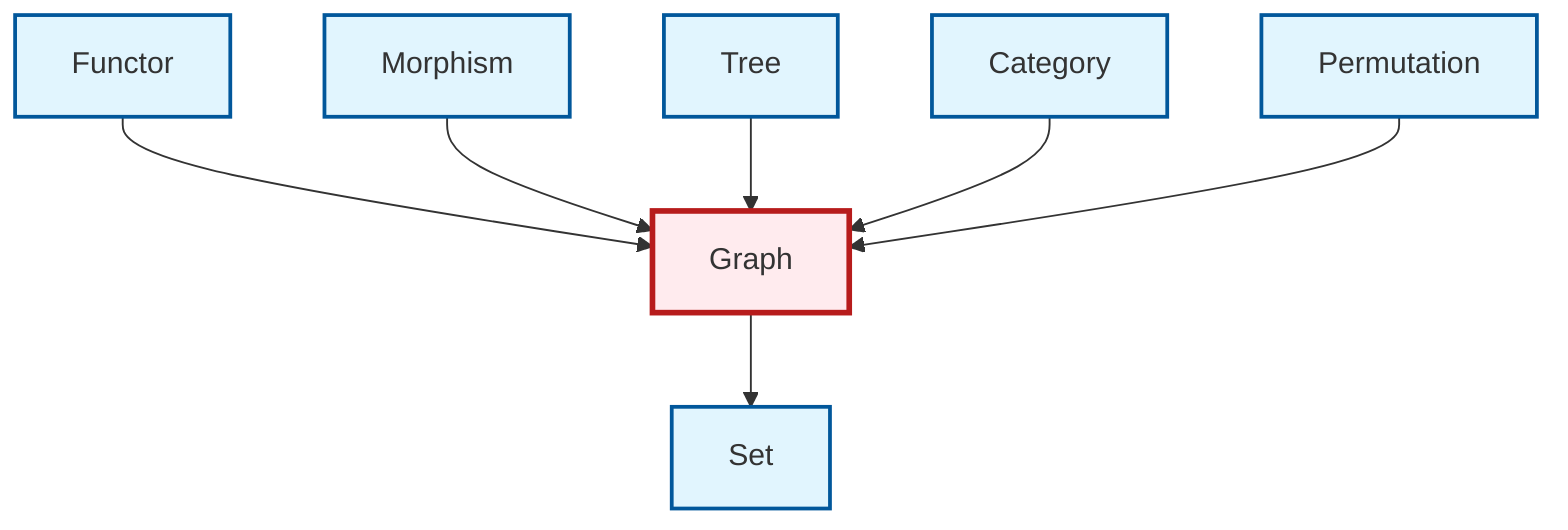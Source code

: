 graph TD
    classDef definition fill:#e1f5fe,stroke:#01579b,stroke-width:2px
    classDef theorem fill:#f3e5f5,stroke:#4a148c,stroke-width:2px
    classDef axiom fill:#fff3e0,stroke:#e65100,stroke-width:2px
    classDef example fill:#e8f5e9,stroke:#1b5e20,stroke-width:2px
    classDef current fill:#ffebee,stroke:#b71c1c,stroke-width:3px
    def-graph["Graph"]:::definition
    def-category["Category"]:::definition
    def-tree["Tree"]:::definition
    def-morphism["Morphism"]:::definition
    def-set["Set"]:::definition
    def-permutation["Permutation"]:::definition
    def-functor["Functor"]:::definition
    def-functor --> def-graph
    def-morphism --> def-graph
    def-tree --> def-graph
    def-category --> def-graph
    def-permutation --> def-graph
    def-graph --> def-set
    class def-graph current